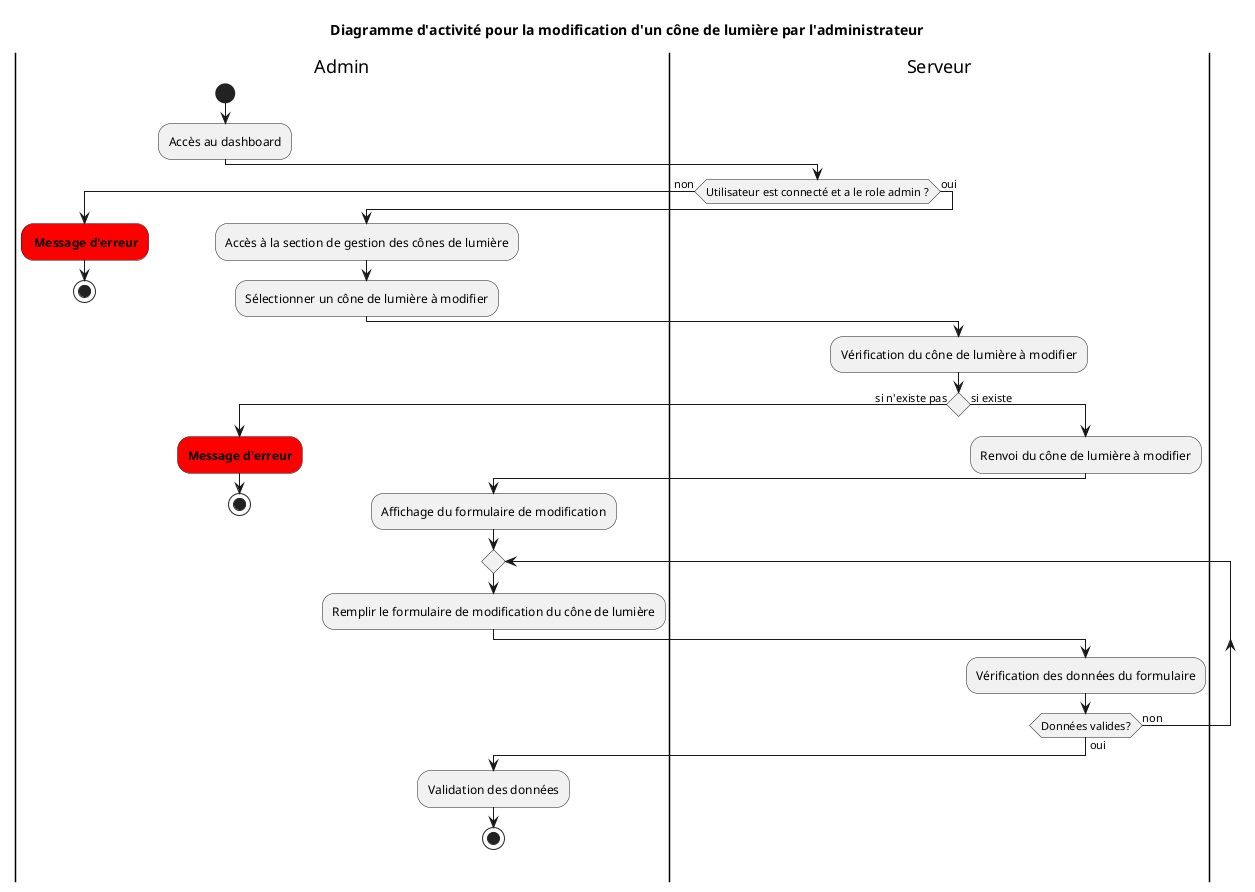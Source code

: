 @startuml DiagrammeActiviteAdminUpdateLightCone
title Diagramme d'activité pour la modification d'un cône de lumière par l'administrateur

|Admin|
start
:Accès au dashboard;
|Serveur|
if (Utilisateur est connecté et a le role admin ?) then (non)
  |Admin|
  #red: **Message d'erreur**;
  stop
else (oui)
  |Admin|
  :Accès à la section de gestion des cônes de lumière;
  :Sélectionner un cône de lumière à modifier;
  |Serveur|
  :Vérification du cône de lumière à modifier;
  if () is (si n'existe pas) then
    |Admin|
    #red:**Message d'erreur**;
    stop
  else (si existe)
    |Serveur|
    :Renvoi du cône de lumière à modifier;
    |Admin|
    :Affichage du formulaire de modification;
    repeat
    :Remplir le formulaire de modification du cône de lumière;
    |Serveur|
    :Vérification des données du formulaire;
    repeat while (Données valides?) is (non) not (oui)
      |Admin|
      :Validation des données;
      stop
    endif
@enduml